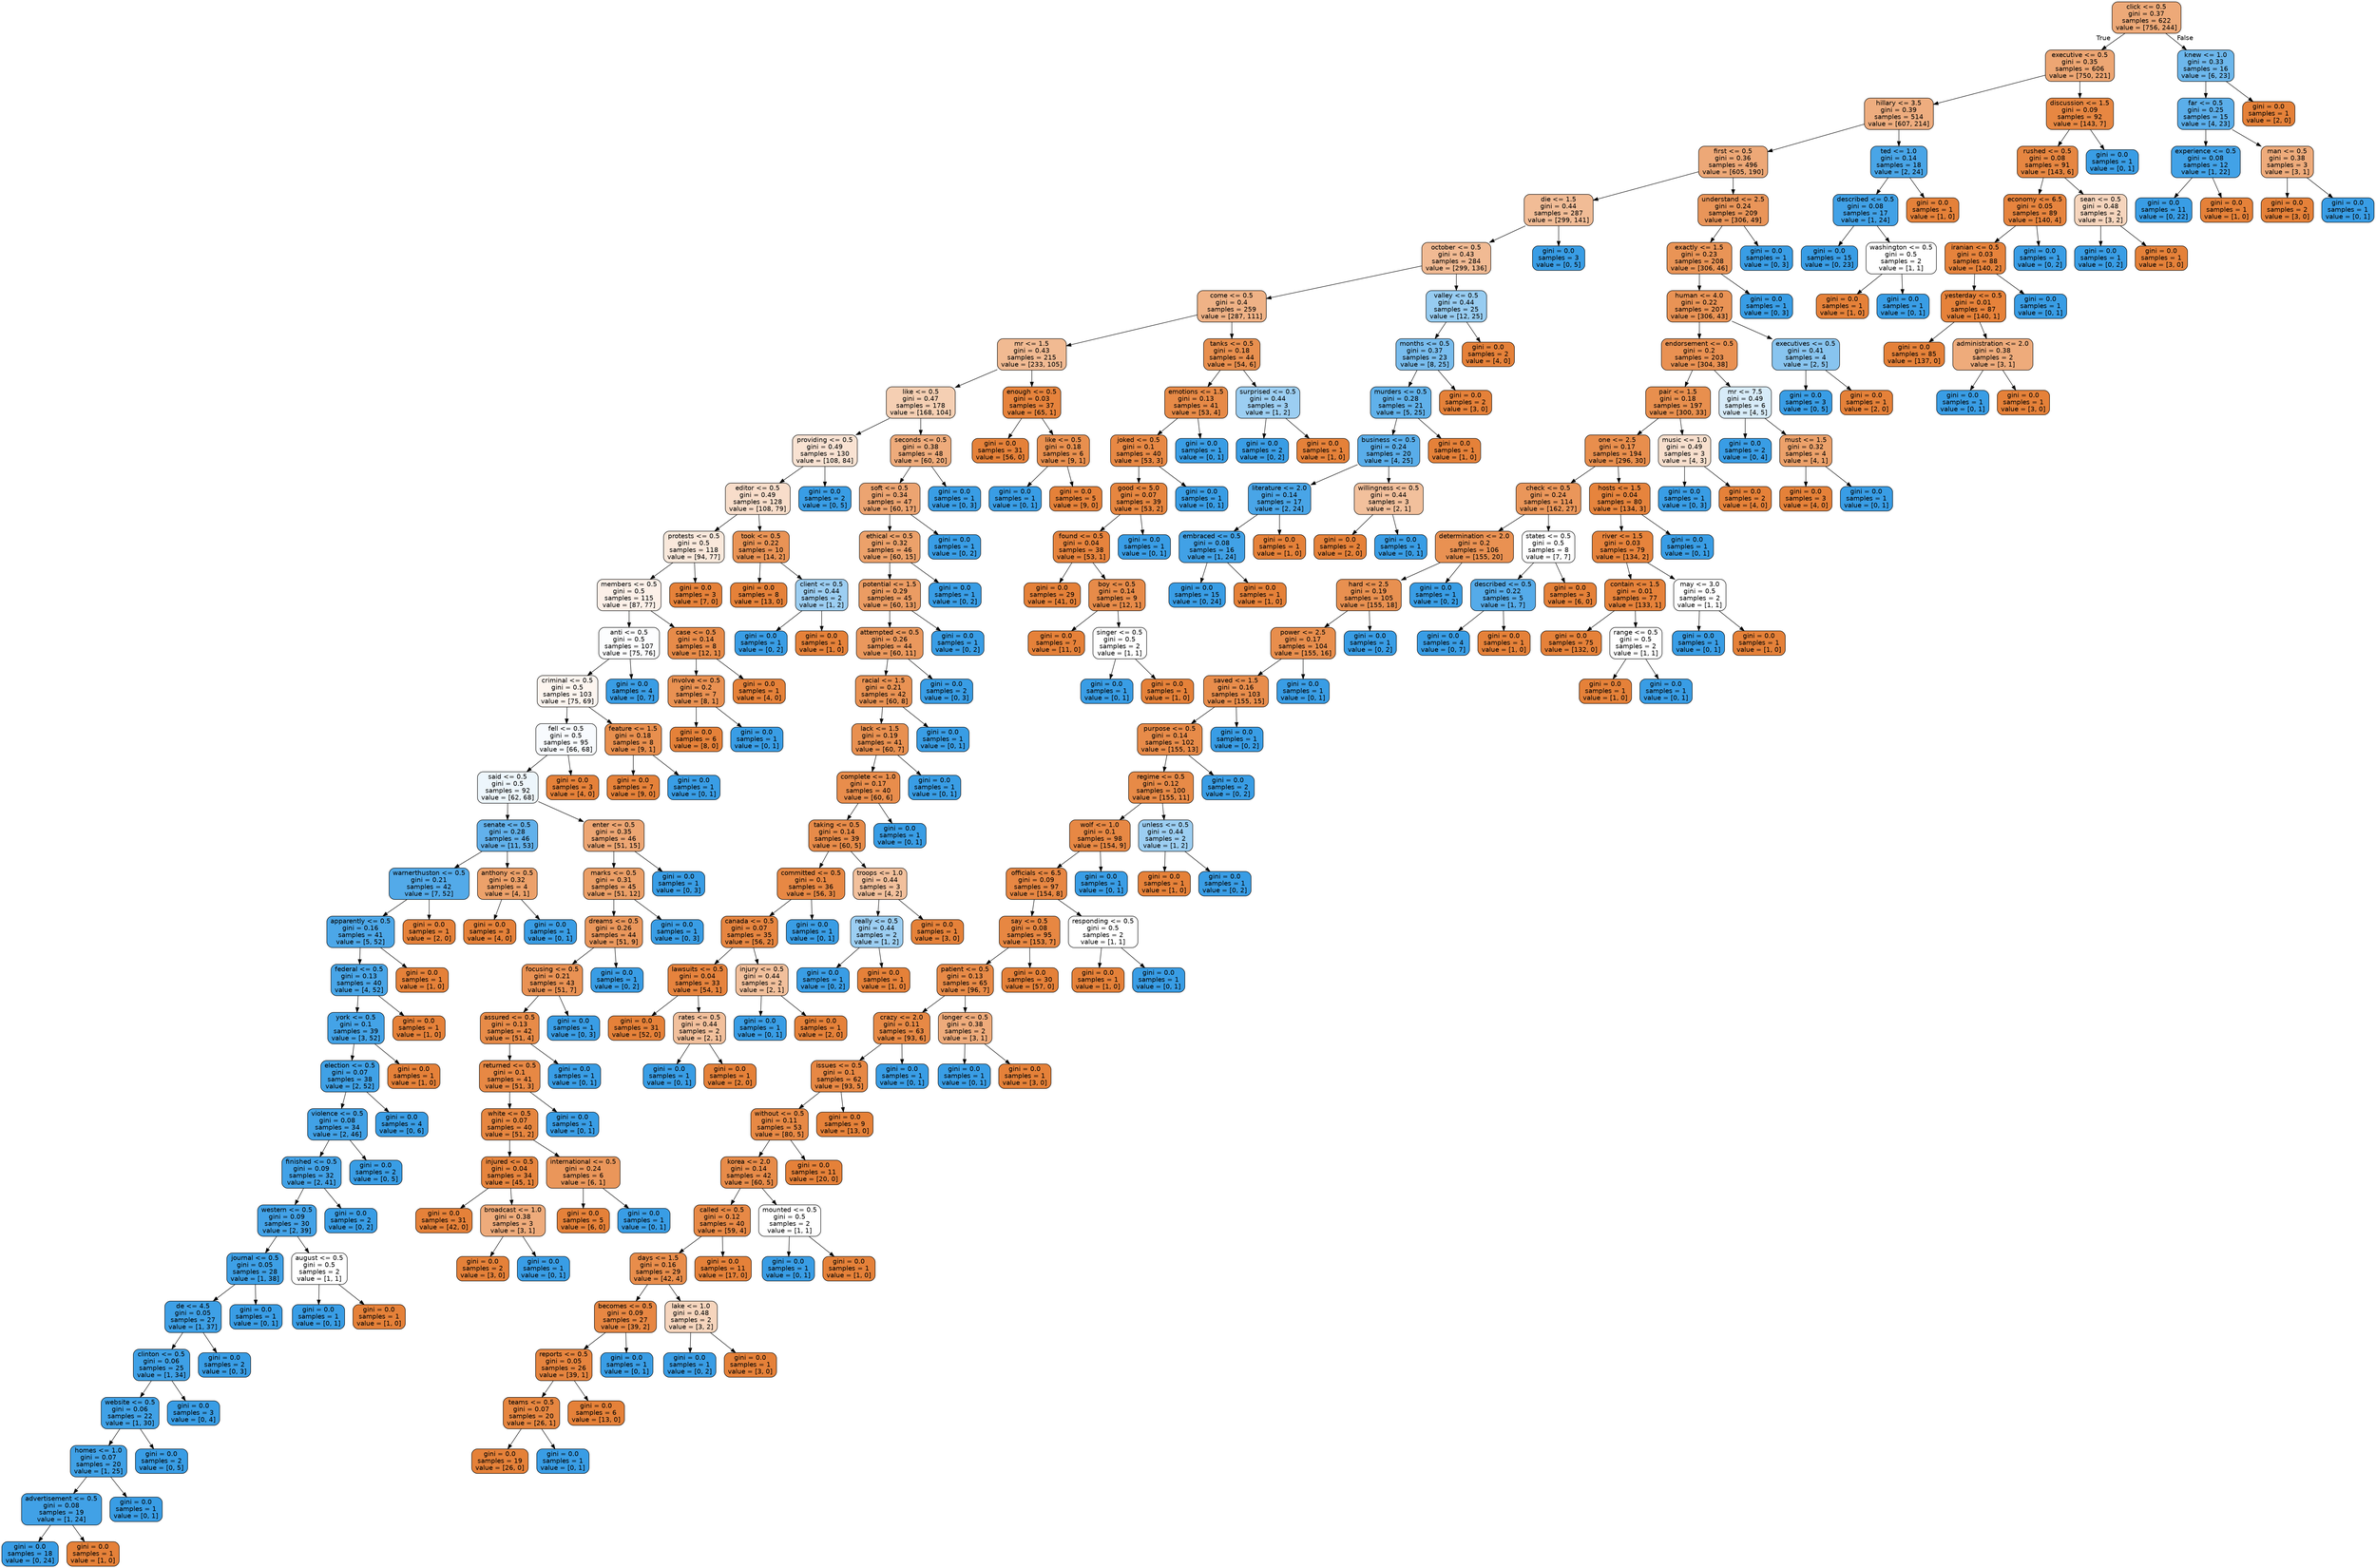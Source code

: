 digraph Tree {
node [shape=box, style="filled, rounded", color="black", fontname=helvetica] ;
edge [fontname=helvetica] ;
0 [label="click <= 0.5\ngini = 0.37\nsamples = 622\nvalue = [756, 244]", fillcolor="#e58139ad"] ;
1 [label="executive <= 0.5\ngini = 0.35\nsamples = 606\nvalue = [750, 221]", fillcolor="#e58139b4"] ;
0 -> 1 [labeldistance=2.5, labelangle=45, headlabel="True"] ;
2 [label="hillary <= 3.5\ngini = 0.39\nsamples = 514\nvalue = [607, 214]", fillcolor="#e58139a5"] ;
1 -> 2 ;
3 [label="first <= 0.5\ngini = 0.36\nsamples = 496\nvalue = [605, 190]", fillcolor="#e58139af"] ;
2 -> 3 ;
4 [label="die <= 1.5\ngini = 0.44\nsamples = 287\nvalue = [299, 141]", fillcolor="#e5813987"] ;
3 -> 4 ;
5 [label="october <= 0.5\ngini = 0.43\nsamples = 284\nvalue = [299, 136]", fillcolor="#e581398b"] ;
4 -> 5 ;
6 [label="come <= 0.5\ngini = 0.4\nsamples = 259\nvalue = [287, 111]", fillcolor="#e581399c"] ;
5 -> 6 ;
7 [label="mr <= 1.5\ngini = 0.43\nsamples = 215\nvalue = [233, 105]", fillcolor="#e581398c"] ;
6 -> 7 ;
8 [label="like <= 0.5\ngini = 0.47\nsamples = 178\nvalue = [168, 104]", fillcolor="#e5813961"] ;
7 -> 8 ;
9 [label="providing <= 0.5\ngini = 0.49\nsamples = 130\nvalue = [108, 84]", fillcolor="#e5813939"] ;
8 -> 9 ;
10 [label="editor <= 0.5\ngini = 0.49\nsamples = 128\nvalue = [108, 79]", fillcolor="#e5813944"] ;
9 -> 10 ;
11 [label="protests <= 0.5\ngini = 0.5\nsamples = 118\nvalue = [94, 77]", fillcolor="#e581392e"] ;
10 -> 11 ;
12 [label="members <= 0.5\ngini = 0.5\nsamples = 115\nvalue = [87, 77]", fillcolor="#e581391d"] ;
11 -> 12 ;
13 [label="anti <= 0.5\ngini = 0.5\nsamples = 107\nvalue = [75, 76]", fillcolor="#399de503"] ;
12 -> 13 ;
14 [label="criminal <= 0.5\ngini = 0.5\nsamples = 103\nvalue = [75, 69]", fillcolor="#e5813914"] ;
13 -> 14 ;
15 [label="fell <= 0.5\ngini = 0.5\nsamples = 95\nvalue = [66, 68]", fillcolor="#399de508"] ;
14 -> 15 ;
16 [label="said <= 0.5\ngini = 0.5\nsamples = 92\nvalue = [62, 68]", fillcolor="#399de517"] ;
15 -> 16 ;
17 [label="senate <= 0.5\ngini = 0.28\nsamples = 46\nvalue = [11, 53]", fillcolor="#399de5ca"] ;
16 -> 17 ;
18 [label="warnerthuston <= 0.5\ngini = 0.21\nsamples = 42\nvalue = [7, 52]", fillcolor="#399de5dd"] ;
17 -> 18 ;
19 [label="apparently <= 0.5\ngini = 0.16\nsamples = 41\nvalue = [5, 52]", fillcolor="#399de5e6"] ;
18 -> 19 ;
20 [label="federal <= 0.5\ngini = 0.13\nsamples = 40\nvalue = [4, 52]", fillcolor="#399de5eb"] ;
19 -> 20 ;
21 [label="york <= 0.5\ngini = 0.1\nsamples = 39\nvalue = [3, 52]", fillcolor="#399de5f0"] ;
20 -> 21 ;
22 [label="election <= 0.5\ngini = 0.07\nsamples = 38\nvalue = [2, 52]", fillcolor="#399de5f5"] ;
21 -> 22 ;
23 [label="violence <= 0.5\ngini = 0.08\nsamples = 34\nvalue = [2, 46]", fillcolor="#399de5f4"] ;
22 -> 23 ;
24 [label="finished <= 0.5\ngini = 0.09\nsamples = 32\nvalue = [2, 41]", fillcolor="#399de5f3"] ;
23 -> 24 ;
25 [label="western <= 0.5\ngini = 0.09\nsamples = 30\nvalue = [2, 39]", fillcolor="#399de5f2"] ;
24 -> 25 ;
26 [label="journal <= 0.5\ngini = 0.05\nsamples = 28\nvalue = [1, 38]", fillcolor="#399de5f8"] ;
25 -> 26 ;
27 [label="de <= 4.5\ngini = 0.05\nsamples = 27\nvalue = [1, 37]", fillcolor="#399de5f8"] ;
26 -> 27 ;
28 [label="clinton <= 0.5\ngini = 0.06\nsamples = 25\nvalue = [1, 34]", fillcolor="#399de5f8"] ;
27 -> 28 ;
29 [label="website <= 0.5\ngini = 0.06\nsamples = 22\nvalue = [1, 30]", fillcolor="#399de5f6"] ;
28 -> 29 ;
30 [label="homes <= 1.0\ngini = 0.07\nsamples = 20\nvalue = [1, 25]", fillcolor="#399de5f5"] ;
29 -> 30 ;
31 [label="advertisement <= 0.5\ngini = 0.08\nsamples = 19\nvalue = [1, 24]", fillcolor="#399de5f4"] ;
30 -> 31 ;
32 [label="gini = 0.0\nsamples = 18\nvalue = [0, 24]", fillcolor="#399de5ff"] ;
31 -> 32 ;
33 [label="gini = 0.0\nsamples = 1\nvalue = [1, 0]", fillcolor="#e58139ff"] ;
31 -> 33 ;
34 [label="gini = 0.0\nsamples = 1\nvalue = [0, 1]", fillcolor="#399de5ff"] ;
30 -> 34 ;
35 [label="gini = 0.0\nsamples = 2\nvalue = [0, 5]", fillcolor="#399de5ff"] ;
29 -> 35 ;
36 [label="gini = 0.0\nsamples = 3\nvalue = [0, 4]", fillcolor="#399de5ff"] ;
28 -> 36 ;
37 [label="gini = 0.0\nsamples = 2\nvalue = [0, 3]", fillcolor="#399de5ff"] ;
27 -> 37 ;
38 [label="gini = 0.0\nsamples = 1\nvalue = [0, 1]", fillcolor="#399de5ff"] ;
26 -> 38 ;
39 [label="august <= 0.5\ngini = 0.5\nsamples = 2\nvalue = [1, 1]", fillcolor="#e5813900"] ;
25 -> 39 ;
40 [label="gini = 0.0\nsamples = 1\nvalue = [0, 1]", fillcolor="#399de5ff"] ;
39 -> 40 ;
41 [label="gini = 0.0\nsamples = 1\nvalue = [1, 0]", fillcolor="#e58139ff"] ;
39 -> 41 ;
42 [label="gini = 0.0\nsamples = 2\nvalue = [0, 2]", fillcolor="#399de5ff"] ;
24 -> 42 ;
43 [label="gini = 0.0\nsamples = 2\nvalue = [0, 5]", fillcolor="#399de5ff"] ;
23 -> 43 ;
44 [label="gini = 0.0\nsamples = 4\nvalue = [0, 6]", fillcolor="#399de5ff"] ;
22 -> 44 ;
45 [label="gini = 0.0\nsamples = 1\nvalue = [1, 0]", fillcolor="#e58139ff"] ;
21 -> 45 ;
46 [label="gini = 0.0\nsamples = 1\nvalue = [1, 0]", fillcolor="#e58139ff"] ;
20 -> 46 ;
47 [label="gini = 0.0\nsamples = 1\nvalue = [1, 0]", fillcolor="#e58139ff"] ;
19 -> 47 ;
48 [label="gini = 0.0\nsamples = 1\nvalue = [2, 0]", fillcolor="#e58139ff"] ;
18 -> 48 ;
49 [label="anthony <= 0.5\ngini = 0.32\nsamples = 4\nvalue = [4, 1]", fillcolor="#e58139bf"] ;
17 -> 49 ;
50 [label="gini = 0.0\nsamples = 3\nvalue = [4, 0]", fillcolor="#e58139ff"] ;
49 -> 50 ;
51 [label="gini = 0.0\nsamples = 1\nvalue = [0, 1]", fillcolor="#399de5ff"] ;
49 -> 51 ;
52 [label="enter <= 0.5\ngini = 0.35\nsamples = 46\nvalue = [51, 15]", fillcolor="#e58139b4"] ;
16 -> 52 ;
53 [label="marks <= 0.5\ngini = 0.31\nsamples = 45\nvalue = [51, 12]", fillcolor="#e58139c3"] ;
52 -> 53 ;
54 [label="dreams <= 0.5\ngini = 0.26\nsamples = 44\nvalue = [51, 9]", fillcolor="#e58139d2"] ;
53 -> 54 ;
55 [label="focusing <= 0.5\ngini = 0.21\nsamples = 43\nvalue = [51, 7]", fillcolor="#e58139dc"] ;
54 -> 55 ;
56 [label="assured <= 0.5\ngini = 0.13\nsamples = 42\nvalue = [51, 4]", fillcolor="#e58139eb"] ;
55 -> 56 ;
57 [label="returned <= 0.5\ngini = 0.1\nsamples = 41\nvalue = [51, 3]", fillcolor="#e58139f0"] ;
56 -> 57 ;
58 [label="white <= 0.5\ngini = 0.07\nsamples = 40\nvalue = [51, 2]", fillcolor="#e58139f5"] ;
57 -> 58 ;
59 [label="injured <= 0.5\ngini = 0.04\nsamples = 34\nvalue = [45, 1]", fillcolor="#e58139f9"] ;
58 -> 59 ;
60 [label="gini = 0.0\nsamples = 31\nvalue = [42, 0]", fillcolor="#e58139ff"] ;
59 -> 60 ;
61 [label="broadcast <= 1.0\ngini = 0.38\nsamples = 3\nvalue = [3, 1]", fillcolor="#e58139aa"] ;
59 -> 61 ;
62 [label="gini = 0.0\nsamples = 2\nvalue = [3, 0]", fillcolor="#e58139ff"] ;
61 -> 62 ;
63 [label="gini = 0.0\nsamples = 1\nvalue = [0, 1]", fillcolor="#399de5ff"] ;
61 -> 63 ;
64 [label="international <= 0.5\ngini = 0.24\nsamples = 6\nvalue = [6, 1]", fillcolor="#e58139d4"] ;
58 -> 64 ;
65 [label="gini = 0.0\nsamples = 5\nvalue = [6, 0]", fillcolor="#e58139ff"] ;
64 -> 65 ;
66 [label="gini = 0.0\nsamples = 1\nvalue = [0, 1]", fillcolor="#399de5ff"] ;
64 -> 66 ;
67 [label="gini = 0.0\nsamples = 1\nvalue = [0, 1]", fillcolor="#399de5ff"] ;
57 -> 67 ;
68 [label="gini = 0.0\nsamples = 1\nvalue = [0, 1]", fillcolor="#399de5ff"] ;
56 -> 68 ;
69 [label="gini = 0.0\nsamples = 1\nvalue = [0, 3]", fillcolor="#399de5ff"] ;
55 -> 69 ;
70 [label="gini = 0.0\nsamples = 1\nvalue = [0, 2]", fillcolor="#399de5ff"] ;
54 -> 70 ;
71 [label="gini = 0.0\nsamples = 1\nvalue = [0, 3]", fillcolor="#399de5ff"] ;
53 -> 71 ;
72 [label="gini = 0.0\nsamples = 1\nvalue = [0, 3]", fillcolor="#399de5ff"] ;
52 -> 72 ;
73 [label="gini = 0.0\nsamples = 3\nvalue = [4, 0]", fillcolor="#e58139ff"] ;
15 -> 73 ;
74 [label="feature <= 1.5\ngini = 0.18\nsamples = 8\nvalue = [9, 1]", fillcolor="#e58139e3"] ;
14 -> 74 ;
75 [label="gini = 0.0\nsamples = 7\nvalue = [9, 0]", fillcolor="#e58139ff"] ;
74 -> 75 ;
76 [label="gini = 0.0\nsamples = 1\nvalue = [0, 1]", fillcolor="#399de5ff"] ;
74 -> 76 ;
77 [label="gini = 0.0\nsamples = 4\nvalue = [0, 7]", fillcolor="#399de5ff"] ;
13 -> 77 ;
78 [label="case <= 0.5\ngini = 0.14\nsamples = 8\nvalue = [12, 1]", fillcolor="#e58139ea"] ;
12 -> 78 ;
79 [label="involve <= 0.5\ngini = 0.2\nsamples = 7\nvalue = [8, 1]", fillcolor="#e58139df"] ;
78 -> 79 ;
80 [label="gini = 0.0\nsamples = 6\nvalue = [8, 0]", fillcolor="#e58139ff"] ;
79 -> 80 ;
81 [label="gini = 0.0\nsamples = 1\nvalue = [0, 1]", fillcolor="#399de5ff"] ;
79 -> 81 ;
82 [label="gini = 0.0\nsamples = 1\nvalue = [4, 0]", fillcolor="#e58139ff"] ;
78 -> 82 ;
83 [label="gini = 0.0\nsamples = 3\nvalue = [7, 0]", fillcolor="#e58139ff"] ;
11 -> 83 ;
84 [label="took <= 0.5\ngini = 0.22\nsamples = 10\nvalue = [14, 2]", fillcolor="#e58139db"] ;
10 -> 84 ;
85 [label="gini = 0.0\nsamples = 8\nvalue = [13, 0]", fillcolor="#e58139ff"] ;
84 -> 85 ;
86 [label="client <= 0.5\ngini = 0.44\nsamples = 2\nvalue = [1, 2]", fillcolor="#399de57f"] ;
84 -> 86 ;
87 [label="gini = 0.0\nsamples = 1\nvalue = [0, 2]", fillcolor="#399de5ff"] ;
86 -> 87 ;
88 [label="gini = 0.0\nsamples = 1\nvalue = [1, 0]", fillcolor="#e58139ff"] ;
86 -> 88 ;
89 [label="gini = 0.0\nsamples = 2\nvalue = [0, 5]", fillcolor="#399de5ff"] ;
9 -> 89 ;
90 [label="seconds <= 0.5\ngini = 0.38\nsamples = 48\nvalue = [60, 20]", fillcolor="#e58139aa"] ;
8 -> 90 ;
91 [label="soft <= 0.5\ngini = 0.34\nsamples = 47\nvalue = [60, 17]", fillcolor="#e58139b7"] ;
90 -> 91 ;
92 [label="ethical <= 0.5\ngini = 0.32\nsamples = 46\nvalue = [60, 15]", fillcolor="#e58139bf"] ;
91 -> 92 ;
93 [label="potential <= 1.5\ngini = 0.29\nsamples = 45\nvalue = [60, 13]", fillcolor="#e58139c8"] ;
92 -> 93 ;
94 [label="attempted <= 0.5\ngini = 0.26\nsamples = 44\nvalue = [60, 11]", fillcolor="#e58139d0"] ;
93 -> 94 ;
95 [label="racial <= 1.5\ngini = 0.21\nsamples = 42\nvalue = [60, 8]", fillcolor="#e58139dd"] ;
94 -> 95 ;
96 [label="lack <= 1.5\ngini = 0.19\nsamples = 41\nvalue = [60, 7]", fillcolor="#e58139e1"] ;
95 -> 96 ;
97 [label="complete <= 1.0\ngini = 0.17\nsamples = 40\nvalue = [60, 6]", fillcolor="#e58139e6"] ;
96 -> 97 ;
98 [label="taking <= 0.5\ngini = 0.14\nsamples = 39\nvalue = [60, 5]", fillcolor="#e58139ea"] ;
97 -> 98 ;
99 [label="committed <= 0.5\ngini = 0.1\nsamples = 36\nvalue = [56, 3]", fillcolor="#e58139f1"] ;
98 -> 99 ;
100 [label="canada <= 0.5\ngini = 0.07\nsamples = 35\nvalue = [56, 2]", fillcolor="#e58139f6"] ;
99 -> 100 ;
101 [label="lawsuits <= 0.5\ngini = 0.04\nsamples = 33\nvalue = [54, 1]", fillcolor="#e58139fa"] ;
100 -> 101 ;
102 [label="gini = 0.0\nsamples = 31\nvalue = [52, 0]", fillcolor="#e58139ff"] ;
101 -> 102 ;
103 [label="rates <= 0.5\ngini = 0.44\nsamples = 2\nvalue = [2, 1]", fillcolor="#e581397f"] ;
101 -> 103 ;
104 [label="gini = 0.0\nsamples = 1\nvalue = [0, 1]", fillcolor="#399de5ff"] ;
103 -> 104 ;
105 [label="gini = 0.0\nsamples = 1\nvalue = [2, 0]", fillcolor="#e58139ff"] ;
103 -> 105 ;
106 [label="injury <= 0.5\ngini = 0.44\nsamples = 2\nvalue = [2, 1]", fillcolor="#e581397f"] ;
100 -> 106 ;
107 [label="gini = 0.0\nsamples = 1\nvalue = [0, 1]", fillcolor="#399de5ff"] ;
106 -> 107 ;
108 [label="gini = 0.0\nsamples = 1\nvalue = [2, 0]", fillcolor="#e58139ff"] ;
106 -> 108 ;
109 [label="gini = 0.0\nsamples = 1\nvalue = [0, 1]", fillcolor="#399de5ff"] ;
99 -> 109 ;
110 [label="troops <= 1.0\ngini = 0.44\nsamples = 3\nvalue = [4, 2]", fillcolor="#e581397f"] ;
98 -> 110 ;
111 [label="really <= 0.5\ngini = 0.44\nsamples = 2\nvalue = [1, 2]", fillcolor="#399de57f"] ;
110 -> 111 ;
112 [label="gini = 0.0\nsamples = 1\nvalue = [0, 2]", fillcolor="#399de5ff"] ;
111 -> 112 ;
113 [label="gini = 0.0\nsamples = 1\nvalue = [1, 0]", fillcolor="#e58139ff"] ;
111 -> 113 ;
114 [label="gini = 0.0\nsamples = 1\nvalue = [3, 0]", fillcolor="#e58139ff"] ;
110 -> 114 ;
115 [label="gini = 0.0\nsamples = 1\nvalue = [0, 1]", fillcolor="#399de5ff"] ;
97 -> 115 ;
116 [label="gini = 0.0\nsamples = 1\nvalue = [0, 1]", fillcolor="#399de5ff"] ;
96 -> 116 ;
117 [label="gini = 0.0\nsamples = 1\nvalue = [0, 1]", fillcolor="#399de5ff"] ;
95 -> 117 ;
118 [label="gini = 0.0\nsamples = 2\nvalue = [0, 3]", fillcolor="#399de5ff"] ;
94 -> 118 ;
119 [label="gini = 0.0\nsamples = 1\nvalue = [0, 2]", fillcolor="#399de5ff"] ;
93 -> 119 ;
120 [label="gini = 0.0\nsamples = 1\nvalue = [0, 2]", fillcolor="#399de5ff"] ;
92 -> 120 ;
121 [label="gini = 0.0\nsamples = 1\nvalue = [0, 2]", fillcolor="#399de5ff"] ;
91 -> 121 ;
122 [label="gini = 0.0\nsamples = 1\nvalue = [0, 3]", fillcolor="#399de5ff"] ;
90 -> 122 ;
123 [label="enough <= 0.5\ngini = 0.03\nsamples = 37\nvalue = [65, 1]", fillcolor="#e58139fb"] ;
7 -> 123 ;
124 [label="gini = 0.0\nsamples = 31\nvalue = [56, 0]", fillcolor="#e58139ff"] ;
123 -> 124 ;
125 [label="like <= 0.5\ngini = 0.18\nsamples = 6\nvalue = [9, 1]", fillcolor="#e58139e3"] ;
123 -> 125 ;
126 [label="gini = 0.0\nsamples = 1\nvalue = [0, 1]", fillcolor="#399de5ff"] ;
125 -> 126 ;
127 [label="gini = 0.0\nsamples = 5\nvalue = [9, 0]", fillcolor="#e58139ff"] ;
125 -> 127 ;
128 [label="tanks <= 0.5\ngini = 0.18\nsamples = 44\nvalue = [54, 6]", fillcolor="#e58139e3"] ;
6 -> 128 ;
129 [label="emotions <= 1.5\ngini = 0.13\nsamples = 41\nvalue = [53, 4]", fillcolor="#e58139ec"] ;
128 -> 129 ;
130 [label="joked <= 0.5\ngini = 0.1\nsamples = 40\nvalue = [53, 3]", fillcolor="#e58139f1"] ;
129 -> 130 ;
131 [label="good <= 5.0\ngini = 0.07\nsamples = 39\nvalue = [53, 2]", fillcolor="#e58139f5"] ;
130 -> 131 ;
132 [label="found <= 0.5\ngini = 0.04\nsamples = 38\nvalue = [53, 1]", fillcolor="#e58139fa"] ;
131 -> 132 ;
133 [label="gini = 0.0\nsamples = 29\nvalue = [41, 0]", fillcolor="#e58139ff"] ;
132 -> 133 ;
134 [label="boy <= 0.5\ngini = 0.14\nsamples = 9\nvalue = [12, 1]", fillcolor="#e58139ea"] ;
132 -> 134 ;
135 [label="gini = 0.0\nsamples = 7\nvalue = [11, 0]", fillcolor="#e58139ff"] ;
134 -> 135 ;
136 [label="singer <= 0.5\ngini = 0.5\nsamples = 2\nvalue = [1, 1]", fillcolor="#e5813900"] ;
134 -> 136 ;
137 [label="gini = 0.0\nsamples = 1\nvalue = [0, 1]", fillcolor="#399de5ff"] ;
136 -> 137 ;
138 [label="gini = 0.0\nsamples = 1\nvalue = [1, 0]", fillcolor="#e58139ff"] ;
136 -> 138 ;
139 [label="gini = 0.0\nsamples = 1\nvalue = [0, 1]", fillcolor="#399de5ff"] ;
131 -> 139 ;
140 [label="gini = 0.0\nsamples = 1\nvalue = [0, 1]", fillcolor="#399de5ff"] ;
130 -> 140 ;
141 [label="gini = 0.0\nsamples = 1\nvalue = [0, 1]", fillcolor="#399de5ff"] ;
129 -> 141 ;
142 [label="surprised <= 0.5\ngini = 0.44\nsamples = 3\nvalue = [1, 2]", fillcolor="#399de57f"] ;
128 -> 142 ;
143 [label="gini = 0.0\nsamples = 2\nvalue = [0, 2]", fillcolor="#399de5ff"] ;
142 -> 143 ;
144 [label="gini = 0.0\nsamples = 1\nvalue = [1, 0]", fillcolor="#e58139ff"] ;
142 -> 144 ;
145 [label="valley <= 0.5\ngini = 0.44\nsamples = 25\nvalue = [12, 25]", fillcolor="#399de585"] ;
5 -> 145 ;
146 [label="months <= 0.5\ngini = 0.37\nsamples = 23\nvalue = [8, 25]", fillcolor="#399de5ad"] ;
145 -> 146 ;
147 [label="murders <= 0.5\ngini = 0.28\nsamples = 21\nvalue = [5, 25]", fillcolor="#399de5cc"] ;
146 -> 147 ;
148 [label="business <= 0.5\ngini = 0.24\nsamples = 20\nvalue = [4, 25]", fillcolor="#399de5d6"] ;
147 -> 148 ;
149 [label="literature <= 2.0\ngini = 0.14\nsamples = 17\nvalue = [2, 24]", fillcolor="#399de5ea"] ;
148 -> 149 ;
150 [label="embraced <= 0.5\ngini = 0.08\nsamples = 16\nvalue = [1, 24]", fillcolor="#399de5f4"] ;
149 -> 150 ;
151 [label="gini = 0.0\nsamples = 15\nvalue = [0, 24]", fillcolor="#399de5ff"] ;
150 -> 151 ;
152 [label="gini = 0.0\nsamples = 1\nvalue = [1, 0]", fillcolor="#e58139ff"] ;
150 -> 152 ;
153 [label="gini = 0.0\nsamples = 1\nvalue = [1, 0]", fillcolor="#e58139ff"] ;
149 -> 153 ;
154 [label="willingness <= 0.5\ngini = 0.44\nsamples = 3\nvalue = [2, 1]", fillcolor="#e581397f"] ;
148 -> 154 ;
155 [label="gini = 0.0\nsamples = 2\nvalue = [2, 0]", fillcolor="#e58139ff"] ;
154 -> 155 ;
156 [label="gini = 0.0\nsamples = 1\nvalue = [0, 1]", fillcolor="#399de5ff"] ;
154 -> 156 ;
157 [label="gini = 0.0\nsamples = 1\nvalue = [1, 0]", fillcolor="#e58139ff"] ;
147 -> 157 ;
158 [label="gini = 0.0\nsamples = 2\nvalue = [3, 0]", fillcolor="#e58139ff"] ;
146 -> 158 ;
159 [label="gini = 0.0\nsamples = 2\nvalue = [4, 0]", fillcolor="#e58139ff"] ;
145 -> 159 ;
160 [label="gini = 0.0\nsamples = 3\nvalue = [0, 5]", fillcolor="#399de5ff"] ;
4 -> 160 ;
161 [label="understand <= 2.5\ngini = 0.24\nsamples = 209\nvalue = [306, 49]", fillcolor="#e58139d6"] ;
3 -> 161 ;
162 [label="exactly <= 1.5\ngini = 0.23\nsamples = 208\nvalue = [306, 46]", fillcolor="#e58139d9"] ;
161 -> 162 ;
163 [label="human <= 4.0\ngini = 0.22\nsamples = 207\nvalue = [306, 43]", fillcolor="#e58139db"] ;
162 -> 163 ;
164 [label="endorsement <= 0.5\ngini = 0.2\nsamples = 203\nvalue = [304, 38]", fillcolor="#e58139df"] ;
163 -> 164 ;
165 [label="pair <= 1.5\ngini = 0.18\nsamples = 197\nvalue = [300, 33]", fillcolor="#e58139e3"] ;
164 -> 165 ;
166 [label="one <= 2.5\ngini = 0.17\nsamples = 194\nvalue = [296, 30]", fillcolor="#e58139e5"] ;
165 -> 166 ;
167 [label="check <= 0.5\ngini = 0.24\nsamples = 114\nvalue = [162, 27]", fillcolor="#e58139d4"] ;
166 -> 167 ;
168 [label="determination <= 2.0\ngini = 0.2\nsamples = 106\nvalue = [155, 20]", fillcolor="#e58139de"] ;
167 -> 168 ;
169 [label="hard <= 2.5\ngini = 0.19\nsamples = 105\nvalue = [155, 18]", fillcolor="#e58139e1"] ;
168 -> 169 ;
170 [label="power <= 2.5\ngini = 0.17\nsamples = 104\nvalue = [155, 16]", fillcolor="#e58139e5"] ;
169 -> 170 ;
171 [label="saved <= 1.5\ngini = 0.16\nsamples = 103\nvalue = [155, 15]", fillcolor="#e58139e6"] ;
170 -> 171 ;
172 [label="purpose <= 0.5\ngini = 0.14\nsamples = 102\nvalue = [155, 13]", fillcolor="#e58139ea"] ;
171 -> 172 ;
173 [label="regime <= 0.5\ngini = 0.12\nsamples = 100\nvalue = [155, 11]", fillcolor="#e58139ed"] ;
172 -> 173 ;
174 [label="wolf <= 1.0\ngini = 0.1\nsamples = 98\nvalue = [154, 9]", fillcolor="#e58139f0"] ;
173 -> 174 ;
175 [label="officials <= 6.5\ngini = 0.09\nsamples = 97\nvalue = [154, 8]", fillcolor="#e58139f2"] ;
174 -> 175 ;
176 [label="say <= 0.5\ngini = 0.08\nsamples = 95\nvalue = [153, 7]", fillcolor="#e58139f3"] ;
175 -> 176 ;
177 [label="patient <= 0.5\ngini = 0.13\nsamples = 65\nvalue = [96, 7]", fillcolor="#e58139ec"] ;
176 -> 177 ;
178 [label="crazy <= 2.0\ngini = 0.11\nsamples = 63\nvalue = [93, 6]", fillcolor="#e58139ef"] ;
177 -> 178 ;
179 [label="issues <= 0.5\ngini = 0.1\nsamples = 62\nvalue = [93, 5]", fillcolor="#e58139f1"] ;
178 -> 179 ;
180 [label="without <= 0.5\ngini = 0.11\nsamples = 53\nvalue = [80, 5]", fillcolor="#e58139ef"] ;
179 -> 180 ;
181 [label="korea <= 2.0\ngini = 0.14\nsamples = 42\nvalue = [60, 5]", fillcolor="#e58139ea"] ;
180 -> 181 ;
182 [label="called <= 0.5\ngini = 0.12\nsamples = 40\nvalue = [59, 4]", fillcolor="#e58139ee"] ;
181 -> 182 ;
183 [label="days <= 1.5\ngini = 0.16\nsamples = 29\nvalue = [42, 4]", fillcolor="#e58139e7"] ;
182 -> 183 ;
184 [label="becomes <= 0.5\ngini = 0.09\nsamples = 27\nvalue = [39, 2]", fillcolor="#e58139f2"] ;
183 -> 184 ;
185 [label="reports <= 0.5\ngini = 0.05\nsamples = 26\nvalue = [39, 1]", fillcolor="#e58139f8"] ;
184 -> 185 ;
186 [label="teams <= 0.5\ngini = 0.07\nsamples = 20\nvalue = [26, 1]", fillcolor="#e58139f5"] ;
185 -> 186 ;
187 [label="gini = 0.0\nsamples = 19\nvalue = [26, 0]", fillcolor="#e58139ff"] ;
186 -> 187 ;
188 [label="gini = 0.0\nsamples = 1\nvalue = [0, 1]", fillcolor="#399de5ff"] ;
186 -> 188 ;
189 [label="gini = 0.0\nsamples = 6\nvalue = [13, 0]", fillcolor="#e58139ff"] ;
185 -> 189 ;
190 [label="gini = 0.0\nsamples = 1\nvalue = [0, 1]", fillcolor="#399de5ff"] ;
184 -> 190 ;
191 [label="lake <= 1.0\ngini = 0.48\nsamples = 2\nvalue = [3, 2]", fillcolor="#e5813955"] ;
183 -> 191 ;
192 [label="gini = 0.0\nsamples = 1\nvalue = [0, 2]", fillcolor="#399de5ff"] ;
191 -> 192 ;
193 [label="gini = 0.0\nsamples = 1\nvalue = [3, 0]", fillcolor="#e58139ff"] ;
191 -> 193 ;
194 [label="gini = 0.0\nsamples = 11\nvalue = [17, 0]", fillcolor="#e58139ff"] ;
182 -> 194 ;
195 [label="mounted <= 0.5\ngini = 0.5\nsamples = 2\nvalue = [1, 1]", fillcolor="#e5813900"] ;
181 -> 195 ;
196 [label="gini = 0.0\nsamples = 1\nvalue = [0, 1]", fillcolor="#399de5ff"] ;
195 -> 196 ;
197 [label="gini = 0.0\nsamples = 1\nvalue = [1, 0]", fillcolor="#e58139ff"] ;
195 -> 197 ;
198 [label="gini = 0.0\nsamples = 11\nvalue = [20, 0]", fillcolor="#e58139ff"] ;
180 -> 198 ;
199 [label="gini = 0.0\nsamples = 9\nvalue = [13, 0]", fillcolor="#e58139ff"] ;
179 -> 199 ;
200 [label="gini = 0.0\nsamples = 1\nvalue = [0, 1]", fillcolor="#399de5ff"] ;
178 -> 200 ;
201 [label="longer <= 0.5\ngini = 0.38\nsamples = 2\nvalue = [3, 1]", fillcolor="#e58139aa"] ;
177 -> 201 ;
202 [label="gini = 0.0\nsamples = 1\nvalue = [0, 1]", fillcolor="#399de5ff"] ;
201 -> 202 ;
203 [label="gini = 0.0\nsamples = 1\nvalue = [3, 0]", fillcolor="#e58139ff"] ;
201 -> 203 ;
204 [label="gini = 0.0\nsamples = 30\nvalue = [57, 0]", fillcolor="#e58139ff"] ;
176 -> 204 ;
205 [label="responding <= 0.5\ngini = 0.5\nsamples = 2\nvalue = [1, 1]", fillcolor="#e5813900"] ;
175 -> 205 ;
206 [label="gini = 0.0\nsamples = 1\nvalue = [1, 0]", fillcolor="#e58139ff"] ;
205 -> 206 ;
207 [label="gini = 0.0\nsamples = 1\nvalue = [0, 1]", fillcolor="#399de5ff"] ;
205 -> 207 ;
208 [label="gini = 0.0\nsamples = 1\nvalue = [0, 1]", fillcolor="#399de5ff"] ;
174 -> 208 ;
209 [label="unless <= 0.5\ngini = 0.44\nsamples = 2\nvalue = [1, 2]", fillcolor="#399de57f"] ;
173 -> 209 ;
210 [label="gini = 0.0\nsamples = 1\nvalue = [1, 0]", fillcolor="#e58139ff"] ;
209 -> 210 ;
211 [label="gini = 0.0\nsamples = 1\nvalue = [0, 2]", fillcolor="#399de5ff"] ;
209 -> 211 ;
212 [label="gini = 0.0\nsamples = 2\nvalue = [0, 2]", fillcolor="#399de5ff"] ;
172 -> 212 ;
213 [label="gini = 0.0\nsamples = 1\nvalue = [0, 2]", fillcolor="#399de5ff"] ;
171 -> 213 ;
214 [label="gini = 0.0\nsamples = 1\nvalue = [0, 1]", fillcolor="#399de5ff"] ;
170 -> 214 ;
215 [label="gini = 0.0\nsamples = 1\nvalue = [0, 2]", fillcolor="#399de5ff"] ;
169 -> 215 ;
216 [label="gini = 0.0\nsamples = 1\nvalue = [0, 2]", fillcolor="#399de5ff"] ;
168 -> 216 ;
217 [label="states <= 0.5\ngini = 0.5\nsamples = 8\nvalue = [7, 7]", fillcolor="#e5813900"] ;
167 -> 217 ;
218 [label="described <= 0.5\ngini = 0.22\nsamples = 5\nvalue = [1, 7]", fillcolor="#399de5db"] ;
217 -> 218 ;
219 [label="gini = 0.0\nsamples = 4\nvalue = [0, 7]", fillcolor="#399de5ff"] ;
218 -> 219 ;
220 [label="gini = 0.0\nsamples = 1\nvalue = [1, 0]", fillcolor="#e58139ff"] ;
218 -> 220 ;
221 [label="gini = 0.0\nsamples = 3\nvalue = [6, 0]", fillcolor="#e58139ff"] ;
217 -> 221 ;
222 [label="hosts <= 1.5\ngini = 0.04\nsamples = 80\nvalue = [134, 3]", fillcolor="#e58139f9"] ;
166 -> 222 ;
223 [label="river <= 1.5\ngini = 0.03\nsamples = 79\nvalue = [134, 2]", fillcolor="#e58139fb"] ;
222 -> 223 ;
224 [label="contain <= 1.5\ngini = 0.01\nsamples = 77\nvalue = [133, 1]", fillcolor="#e58139fd"] ;
223 -> 224 ;
225 [label="gini = 0.0\nsamples = 75\nvalue = [132, 0]", fillcolor="#e58139ff"] ;
224 -> 225 ;
226 [label="range <= 0.5\ngini = 0.5\nsamples = 2\nvalue = [1, 1]", fillcolor="#e5813900"] ;
224 -> 226 ;
227 [label="gini = 0.0\nsamples = 1\nvalue = [1, 0]", fillcolor="#e58139ff"] ;
226 -> 227 ;
228 [label="gini = 0.0\nsamples = 1\nvalue = [0, 1]", fillcolor="#399de5ff"] ;
226 -> 228 ;
229 [label="may <= 3.0\ngini = 0.5\nsamples = 2\nvalue = [1, 1]", fillcolor="#e5813900"] ;
223 -> 229 ;
230 [label="gini = 0.0\nsamples = 1\nvalue = [0, 1]", fillcolor="#399de5ff"] ;
229 -> 230 ;
231 [label="gini = 0.0\nsamples = 1\nvalue = [1, 0]", fillcolor="#e58139ff"] ;
229 -> 231 ;
232 [label="gini = 0.0\nsamples = 1\nvalue = [0, 1]", fillcolor="#399de5ff"] ;
222 -> 232 ;
233 [label="music <= 1.0\ngini = 0.49\nsamples = 3\nvalue = [4, 3]", fillcolor="#e5813940"] ;
165 -> 233 ;
234 [label="gini = 0.0\nsamples = 1\nvalue = [0, 3]", fillcolor="#399de5ff"] ;
233 -> 234 ;
235 [label="gini = 0.0\nsamples = 2\nvalue = [4, 0]", fillcolor="#e58139ff"] ;
233 -> 235 ;
236 [label="mr <= 7.5\ngini = 0.49\nsamples = 6\nvalue = [4, 5]", fillcolor="#399de533"] ;
164 -> 236 ;
237 [label="gini = 0.0\nsamples = 2\nvalue = [0, 4]", fillcolor="#399de5ff"] ;
236 -> 237 ;
238 [label="must <= 1.5\ngini = 0.32\nsamples = 4\nvalue = [4, 1]", fillcolor="#e58139bf"] ;
236 -> 238 ;
239 [label="gini = 0.0\nsamples = 3\nvalue = [4, 0]", fillcolor="#e58139ff"] ;
238 -> 239 ;
240 [label="gini = 0.0\nsamples = 1\nvalue = [0, 1]", fillcolor="#399de5ff"] ;
238 -> 240 ;
241 [label="executives <= 0.5\ngini = 0.41\nsamples = 4\nvalue = [2, 5]", fillcolor="#399de599"] ;
163 -> 241 ;
242 [label="gini = 0.0\nsamples = 3\nvalue = [0, 5]", fillcolor="#399de5ff"] ;
241 -> 242 ;
243 [label="gini = 0.0\nsamples = 1\nvalue = [2, 0]", fillcolor="#e58139ff"] ;
241 -> 243 ;
244 [label="gini = 0.0\nsamples = 1\nvalue = [0, 3]", fillcolor="#399de5ff"] ;
162 -> 244 ;
245 [label="gini = 0.0\nsamples = 1\nvalue = [0, 3]", fillcolor="#399de5ff"] ;
161 -> 245 ;
246 [label="ted <= 1.0\ngini = 0.14\nsamples = 18\nvalue = [2, 24]", fillcolor="#399de5ea"] ;
2 -> 246 ;
247 [label="described <= 0.5\ngini = 0.08\nsamples = 17\nvalue = [1, 24]", fillcolor="#399de5f4"] ;
246 -> 247 ;
248 [label="gini = 0.0\nsamples = 15\nvalue = [0, 23]", fillcolor="#399de5ff"] ;
247 -> 248 ;
249 [label="washington <= 0.5\ngini = 0.5\nsamples = 2\nvalue = [1, 1]", fillcolor="#e5813900"] ;
247 -> 249 ;
250 [label="gini = 0.0\nsamples = 1\nvalue = [1, 0]", fillcolor="#e58139ff"] ;
249 -> 250 ;
251 [label="gini = 0.0\nsamples = 1\nvalue = [0, 1]", fillcolor="#399de5ff"] ;
249 -> 251 ;
252 [label="gini = 0.0\nsamples = 1\nvalue = [1, 0]", fillcolor="#e58139ff"] ;
246 -> 252 ;
253 [label="discussion <= 1.5\ngini = 0.09\nsamples = 92\nvalue = [143, 7]", fillcolor="#e58139f3"] ;
1 -> 253 ;
254 [label="rushed <= 0.5\ngini = 0.08\nsamples = 91\nvalue = [143, 6]", fillcolor="#e58139f4"] ;
253 -> 254 ;
255 [label="economy <= 6.5\ngini = 0.05\nsamples = 89\nvalue = [140, 4]", fillcolor="#e58139f8"] ;
254 -> 255 ;
256 [label="iranian <= 0.5\ngini = 0.03\nsamples = 88\nvalue = [140, 2]", fillcolor="#e58139fb"] ;
255 -> 256 ;
257 [label="yesterday <= 0.5\ngini = 0.01\nsamples = 87\nvalue = [140, 1]", fillcolor="#e58139fd"] ;
256 -> 257 ;
258 [label="gini = 0.0\nsamples = 85\nvalue = [137, 0]", fillcolor="#e58139ff"] ;
257 -> 258 ;
259 [label="administration <= 2.0\ngini = 0.38\nsamples = 2\nvalue = [3, 1]", fillcolor="#e58139aa"] ;
257 -> 259 ;
260 [label="gini = 0.0\nsamples = 1\nvalue = [0, 1]", fillcolor="#399de5ff"] ;
259 -> 260 ;
261 [label="gini = 0.0\nsamples = 1\nvalue = [3, 0]", fillcolor="#e58139ff"] ;
259 -> 261 ;
262 [label="gini = 0.0\nsamples = 1\nvalue = [0, 1]", fillcolor="#399de5ff"] ;
256 -> 262 ;
263 [label="gini = 0.0\nsamples = 1\nvalue = [0, 2]", fillcolor="#399de5ff"] ;
255 -> 263 ;
264 [label="sean <= 0.5\ngini = 0.48\nsamples = 2\nvalue = [3, 2]", fillcolor="#e5813955"] ;
254 -> 264 ;
265 [label="gini = 0.0\nsamples = 1\nvalue = [0, 2]", fillcolor="#399de5ff"] ;
264 -> 265 ;
266 [label="gini = 0.0\nsamples = 1\nvalue = [3, 0]", fillcolor="#e58139ff"] ;
264 -> 266 ;
267 [label="gini = 0.0\nsamples = 1\nvalue = [0, 1]", fillcolor="#399de5ff"] ;
253 -> 267 ;
268 [label="knew <= 1.0\ngini = 0.33\nsamples = 16\nvalue = [6, 23]", fillcolor="#399de5bc"] ;
0 -> 268 [labeldistance=2.5, labelangle=-45, headlabel="False"] ;
269 [label="far <= 0.5\ngini = 0.25\nsamples = 15\nvalue = [4, 23]", fillcolor="#399de5d3"] ;
268 -> 269 ;
270 [label="experience <= 0.5\ngini = 0.08\nsamples = 12\nvalue = [1, 22]", fillcolor="#399de5f3"] ;
269 -> 270 ;
271 [label="gini = 0.0\nsamples = 11\nvalue = [0, 22]", fillcolor="#399de5ff"] ;
270 -> 271 ;
272 [label="gini = 0.0\nsamples = 1\nvalue = [1, 0]", fillcolor="#e58139ff"] ;
270 -> 272 ;
273 [label="man <= 0.5\ngini = 0.38\nsamples = 3\nvalue = [3, 1]", fillcolor="#e58139aa"] ;
269 -> 273 ;
274 [label="gini = 0.0\nsamples = 2\nvalue = [3, 0]", fillcolor="#e58139ff"] ;
273 -> 274 ;
275 [label="gini = 0.0\nsamples = 1\nvalue = [0, 1]", fillcolor="#399de5ff"] ;
273 -> 275 ;
276 [label="gini = 0.0\nsamples = 1\nvalue = [2, 0]", fillcolor="#e58139ff"] ;
268 -> 276 ;
}